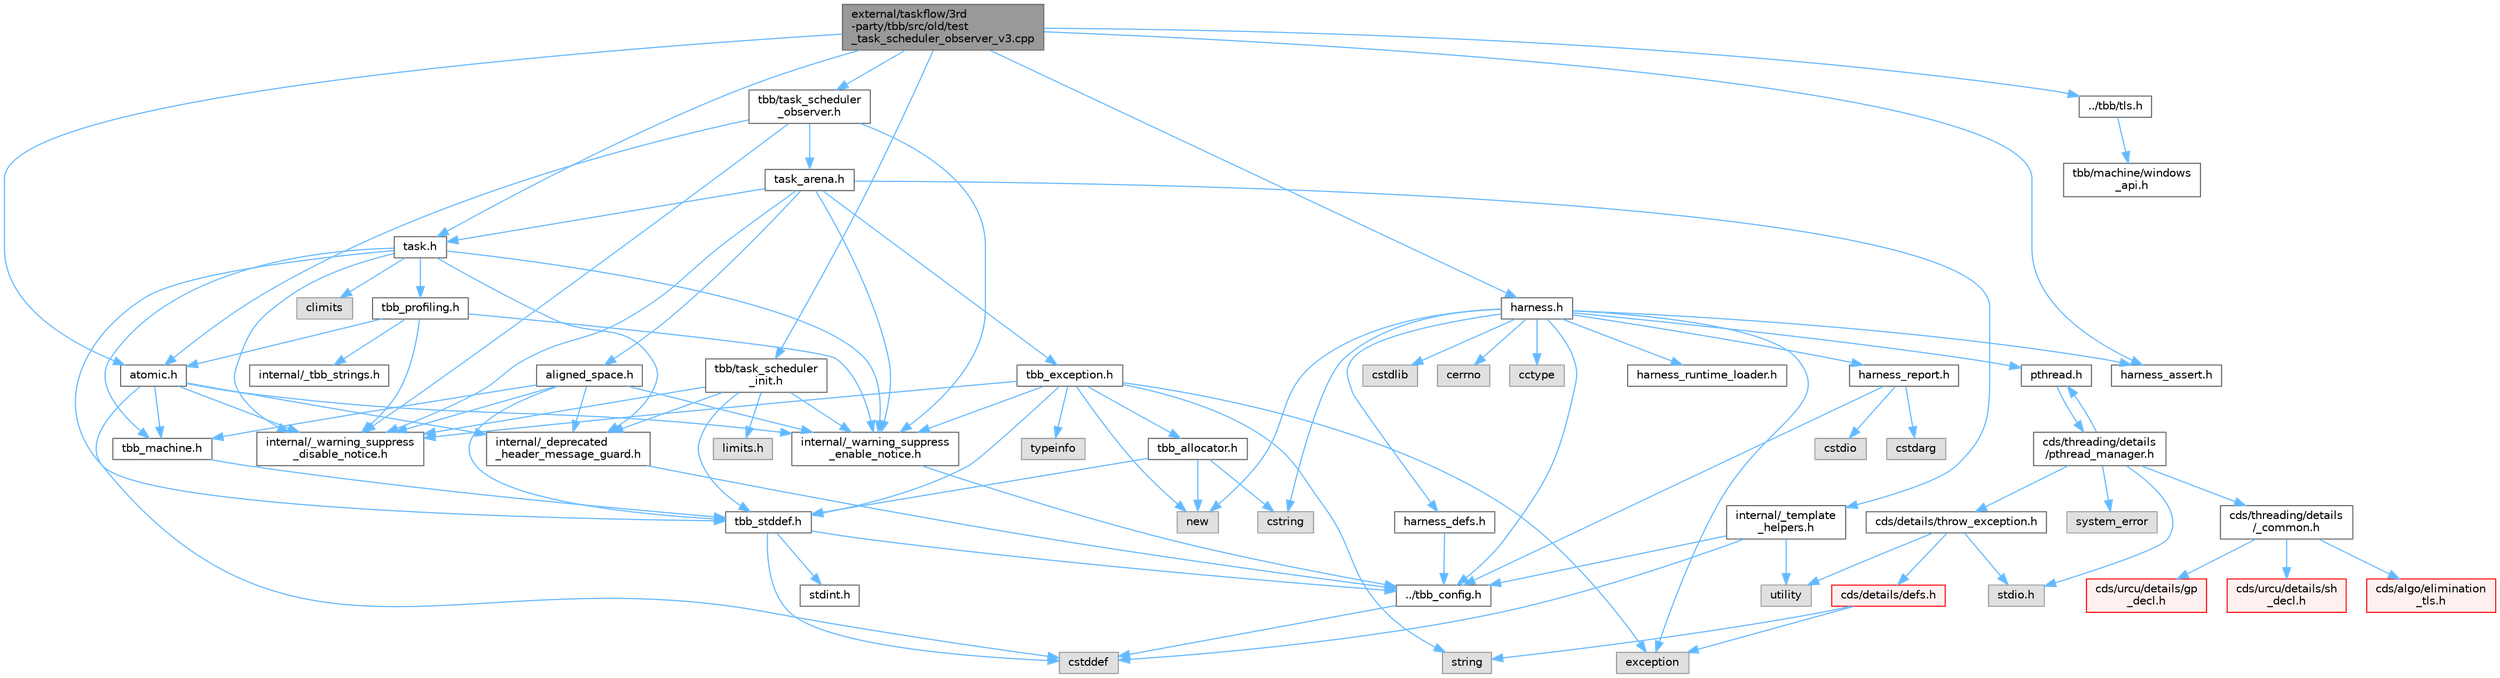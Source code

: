 digraph "external/taskflow/3rd-party/tbb/src/old/test_task_scheduler_observer_v3.cpp"
{
 // LATEX_PDF_SIZE
  bgcolor="transparent";
  edge [fontname=Helvetica,fontsize=10,labelfontname=Helvetica,labelfontsize=10];
  node [fontname=Helvetica,fontsize=10,shape=box,height=0.2,width=0.4];
  Node1 [id="Node000001",label="external/taskflow/3rd\l-party/tbb/src/old/test\l_task_scheduler_observer_v3.cpp",height=0.2,width=0.4,color="gray40", fillcolor="grey60", style="filled", fontcolor="black",tooltip=" "];
  Node1 -> Node2 [id="edge96_Node000001_Node000002",color="steelblue1",style="solid",tooltip=" "];
  Node2 [id="Node000002",label="tbb/task_scheduler\l_observer.h",height=0.2,width=0.4,color="grey40", fillcolor="white", style="filled",URL="$task__scheduler__observer_8h.html",tooltip=" "];
  Node2 -> Node3 [id="edge97_Node000002_Node000003",color="steelblue1",style="solid",tooltip=" "];
  Node3 [id="Node000003",label="internal/_warning_suppress\l_enable_notice.h",height=0.2,width=0.4,color="grey40", fillcolor="white", style="filled",URL="$__warning__suppress__enable__notice_8h.html",tooltip=" "];
  Node3 -> Node4 [id="edge98_Node000003_Node000004",color="steelblue1",style="solid",tooltip=" "];
  Node4 [id="Node000004",label="../tbb_config.h",height=0.2,width=0.4,color="grey40", fillcolor="white", style="filled",URL="$tbb__config_8h.html",tooltip=" "];
  Node4 -> Node5 [id="edge99_Node000004_Node000005",color="steelblue1",style="solid",tooltip=" "];
  Node5 [id="Node000005",label="cstddef",height=0.2,width=0.4,color="grey60", fillcolor="#E0E0E0", style="filled",tooltip=" "];
  Node2 -> Node6 [id="edge100_Node000002_Node000006",color="steelblue1",style="solid",tooltip=" "];
  Node6 [id="Node000006",label="atomic.h",height=0.2,width=0.4,color="grey40", fillcolor="white", style="filled",URL="$external_2taskflow_23rd-party_2tbb_2include_2tbb_2atomic_8h.html",tooltip=" "];
  Node6 -> Node7 [id="edge101_Node000006_Node000007",color="steelblue1",style="solid",tooltip=" "];
  Node7 [id="Node000007",label="internal/_deprecated\l_header_message_guard.h",height=0.2,width=0.4,color="grey40", fillcolor="white", style="filled",URL="$__deprecated__header__message__guard_8h.html",tooltip=" "];
  Node7 -> Node4 [id="edge102_Node000007_Node000004",color="steelblue1",style="solid",tooltip=" "];
  Node6 -> Node3 [id="edge103_Node000006_Node000003",color="steelblue1",style="solid",tooltip=" "];
  Node6 -> Node5 [id="edge104_Node000006_Node000005",color="steelblue1",style="solid",tooltip=" "];
  Node6 -> Node8 [id="edge105_Node000006_Node000008",color="steelblue1",style="solid",tooltip=" "];
  Node8 [id="Node000008",label="tbb_machine.h",height=0.2,width=0.4,color="grey40", fillcolor="white", style="filled",URL="$tbb__machine_8h.html",tooltip=" "];
  Node8 -> Node9 [id="edge106_Node000008_Node000009",color="steelblue1",style="solid",tooltip=" "];
  Node9 [id="Node000009",label="tbb_stddef.h",height=0.2,width=0.4,color="grey40", fillcolor="white", style="filled",URL="$tbb__stddef_8h.html",tooltip=" "];
  Node9 -> Node4 [id="edge107_Node000009_Node000004",color="steelblue1",style="solid",tooltip=" "];
  Node9 -> Node5 [id="edge108_Node000009_Node000005",color="steelblue1",style="solid",tooltip=" "];
  Node9 -> Node10 [id="edge109_Node000009_Node000010",color="steelblue1",style="solid",tooltip=" "];
  Node10 [id="Node000010",label="stdint.h",height=0.2,width=0.4,color="grey40", fillcolor="white", style="filled",URL="$stdint_8h.html",tooltip=" "];
  Node6 -> Node11 [id="edge110_Node000006_Node000011",color="steelblue1",style="solid",tooltip=" "];
  Node11 [id="Node000011",label="internal/_warning_suppress\l_disable_notice.h",height=0.2,width=0.4,color="grey40", fillcolor="white", style="filled",URL="$__warning__suppress__disable__notice_8h.html",tooltip=" "];
  Node2 -> Node12 [id="edge111_Node000002_Node000012",color="steelblue1",style="solid",tooltip=" "];
  Node12 [id="Node000012",label="task_arena.h",height=0.2,width=0.4,color="grey40", fillcolor="white", style="filled",URL="$task__arena_8h.html",tooltip=" "];
  Node12 -> Node3 [id="edge112_Node000012_Node000003",color="steelblue1",style="solid",tooltip=" "];
  Node12 -> Node13 [id="edge113_Node000012_Node000013",color="steelblue1",style="solid",tooltip=" "];
  Node13 [id="Node000013",label="task.h",height=0.2,width=0.4,color="grey40", fillcolor="white", style="filled",URL="$task_8h.html",tooltip=" "];
  Node13 -> Node7 [id="edge114_Node000013_Node000007",color="steelblue1",style="solid",tooltip=" "];
  Node13 -> Node3 [id="edge115_Node000013_Node000003",color="steelblue1",style="solid",tooltip=" "];
  Node13 -> Node9 [id="edge116_Node000013_Node000009",color="steelblue1",style="solid",tooltip=" "];
  Node13 -> Node8 [id="edge117_Node000013_Node000008",color="steelblue1",style="solid",tooltip=" "];
  Node13 -> Node14 [id="edge118_Node000013_Node000014",color="steelblue1",style="solid",tooltip=" "];
  Node14 [id="Node000014",label="tbb_profiling.h",height=0.2,width=0.4,color="grey40", fillcolor="white", style="filled",URL="$tbb__profiling_8h.html",tooltip=" "];
  Node14 -> Node3 [id="edge119_Node000014_Node000003",color="steelblue1",style="solid",tooltip=" "];
  Node14 -> Node15 [id="edge120_Node000014_Node000015",color="steelblue1",style="solid",tooltip=" "];
  Node15 [id="Node000015",label="internal/_tbb_strings.h",height=0.2,width=0.4,color="grey40", fillcolor="white", style="filled",URL="$__tbb__strings_8h.html",tooltip=" "];
  Node14 -> Node6 [id="edge121_Node000014_Node000006",color="steelblue1",style="solid",tooltip=" "];
  Node14 -> Node11 [id="edge122_Node000014_Node000011",color="steelblue1",style="solid",tooltip=" "];
  Node13 -> Node16 [id="edge123_Node000013_Node000016",color="steelblue1",style="solid",tooltip=" "];
  Node16 [id="Node000016",label="climits",height=0.2,width=0.4,color="grey60", fillcolor="#E0E0E0", style="filled",tooltip=" "];
  Node13 -> Node11 [id="edge124_Node000013_Node000011",color="steelblue1",style="solid",tooltip=" "];
  Node12 -> Node17 [id="edge125_Node000012_Node000017",color="steelblue1",style="solid",tooltip=" "];
  Node17 [id="Node000017",label="tbb_exception.h",height=0.2,width=0.4,color="grey40", fillcolor="white", style="filled",URL="$tbb__exception_8h.html",tooltip=" "];
  Node17 -> Node3 [id="edge126_Node000017_Node000003",color="steelblue1",style="solid",tooltip=" "];
  Node17 -> Node9 [id="edge127_Node000017_Node000009",color="steelblue1",style="solid",tooltip=" "];
  Node17 -> Node18 [id="edge128_Node000017_Node000018",color="steelblue1",style="solid",tooltip=" "];
  Node18 [id="Node000018",label="exception",height=0.2,width=0.4,color="grey60", fillcolor="#E0E0E0", style="filled",tooltip=" "];
  Node17 -> Node19 [id="edge129_Node000017_Node000019",color="steelblue1",style="solid",tooltip=" "];
  Node19 [id="Node000019",label="new",height=0.2,width=0.4,color="grey60", fillcolor="#E0E0E0", style="filled",tooltip=" "];
  Node17 -> Node20 [id="edge130_Node000017_Node000020",color="steelblue1",style="solid",tooltip=" "];
  Node20 [id="Node000020",label="string",height=0.2,width=0.4,color="grey60", fillcolor="#E0E0E0", style="filled",tooltip=" "];
  Node17 -> Node21 [id="edge131_Node000017_Node000021",color="steelblue1",style="solid",tooltip=" "];
  Node21 [id="Node000021",label="tbb_allocator.h",height=0.2,width=0.4,color="grey40", fillcolor="white", style="filled",URL="$tbb__allocator_8h.html",tooltip=" "];
  Node21 -> Node9 [id="edge132_Node000021_Node000009",color="steelblue1",style="solid",tooltip=" "];
  Node21 -> Node19 [id="edge133_Node000021_Node000019",color="steelblue1",style="solid",tooltip=" "];
  Node21 -> Node22 [id="edge134_Node000021_Node000022",color="steelblue1",style="solid",tooltip=" "];
  Node22 [id="Node000022",label="cstring",height=0.2,width=0.4,color="grey60", fillcolor="#E0E0E0", style="filled",tooltip=" "];
  Node17 -> Node23 [id="edge135_Node000017_Node000023",color="steelblue1",style="solid",tooltip=" "];
  Node23 [id="Node000023",label="typeinfo",height=0.2,width=0.4,color="grey60", fillcolor="#E0E0E0", style="filled",tooltip=" "];
  Node17 -> Node11 [id="edge136_Node000017_Node000011",color="steelblue1",style="solid",tooltip=" "];
  Node12 -> Node24 [id="edge137_Node000012_Node000024",color="steelblue1",style="solid",tooltip=" "];
  Node24 [id="Node000024",label="internal/_template\l_helpers.h",height=0.2,width=0.4,color="grey40", fillcolor="white", style="filled",URL="$__template__helpers_8h.html",tooltip=" "];
  Node24 -> Node25 [id="edge138_Node000024_Node000025",color="steelblue1",style="solid",tooltip=" "];
  Node25 [id="Node000025",label="utility",height=0.2,width=0.4,color="grey60", fillcolor="#E0E0E0", style="filled",tooltip=" "];
  Node24 -> Node5 [id="edge139_Node000024_Node000005",color="steelblue1",style="solid",tooltip=" "];
  Node24 -> Node4 [id="edge140_Node000024_Node000004",color="steelblue1",style="solid",tooltip=" "];
  Node12 -> Node26 [id="edge141_Node000012_Node000026",color="steelblue1",style="solid",tooltip=" "];
  Node26 [id="Node000026",label="aligned_space.h",height=0.2,width=0.4,color="grey40", fillcolor="white", style="filled",URL="$aligned__space_8h.html",tooltip=" "];
  Node26 -> Node7 [id="edge142_Node000026_Node000007",color="steelblue1",style="solid",tooltip=" "];
  Node26 -> Node3 [id="edge143_Node000026_Node000003",color="steelblue1",style="solid",tooltip=" "];
  Node26 -> Node9 [id="edge144_Node000026_Node000009",color="steelblue1",style="solid",tooltip=" "];
  Node26 -> Node8 [id="edge145_Node000026_Node000008",color="steelblue1",style="solid",tooltip=" "];
  Node26 -> Node11 [id="edge146_Node000026_Node000011",color="steelblue1",style="solid",tooltip=" "];
  Node12 -> Node11 [id="edge147_Node000012_Node000011",color="steelblue1",style="solid",tooltip=" "];
  Node2 -> Node11 [id="edge148_Node000002_Node000011",color="steelblue1",style="solid",tooltip=" "];
  Node1 -> Node27 [id="edge149_Node000001_Node000027",color="steelblue1",style="solid",tooltip=" "];
  Node27 [id="Node000027",label="harness_assert.h",height=0.2,width=0.4,color="grey40", fillcolor="white", style="filled",URL="$harness__assert_8h.html",tooltip=" "];
  Node1 -> Node6 [id="edge150_Node000001_Node000006",color="steelblue1",style="solid",tooltip=" "];
  Node1 -> Node28 [id="edge151_Node000001_Node000028",color="steelblue1",style="solid",tooltip=" "];
  Node28 [id="Node000028",label="../tbb/tls.h",height=0.2,width=0.4,color="grey40", fillcolor="white", style="filled",URL="$tls_8h.html",tooltip=" "];
  Node28 -> Node29 [id="edge152_Node000028_Node000029",color="steelblue1",style="solid",tooltip=" "];
  Node29 [id="Node000029",label="tbb/machine/windows\l_api.h",height=0.2,width=0.4,color="grey40", fillcolor="white", style="filled",URL="$windows__api_8h.html",tooltip=" "];
  Node1 -> Node13 [id="edge153_Node000001_Node000013",color="steelblue1",style="solid",tooltip=" "];
  Node1 -> Node30 [id="edge154_Node000001_Node000030",color="steelblue1",style="solid",tooltip=" "];
  Node30 [id="Node000030",label="tbb/task_scheduler\l_init.h",height=0.2,width=0.4,color="grey40", fillcolor="white", style="filled",URL="$task__scheduler__init_8h.html",tooltip=" "];
  Node30 -> Node7 [id="edge155_Node000030_Node000007",color="steelblue1",style="solid",tooltip=" "];
  Node30 -> Node3 [id="edge156_Node000030_Node000003",color="steelblue1",style="solid",tooltip=" "];
  Node30 -> Node9 [id="edge157_Node000030_Node000009",color="steelblue1",style="solid",tooltip=" "];
  Node30 -> Node31 [id="edge158_Node000030_Node000031",color="steelblue1",style="solid",tooltip=" "];
  Node31 [id="Node000031",label="limits.h",height=0.2,width=0.4,color="grey60", fillcolor="#E0E0E0", style="filled",tooltip=" "];
  Node30 -> Node11 [id="edge159_Node000030_Node000011",color="steelblue1",style="solid",tooltip=" "];
  Node1 -> Node32 [id="edge160_Node000001_Node000032",color="steelblue1",style="solid",tooltip=" "];
  Node32 [id="Node000032",label="harness.h",height=0.2,width=0.4,color="grey40", fillcolor="white", style="filled",URL="$harness_8h.html",tooltip=" "];
  Node32 -> Node4 [id="edge161_Node000032_Node000004",color="steelblue1",style="solid",tooltip=" "];
  Node32 -> Node33 [id="edge162_Node000032_Node000033",color="steelblue1",style="solid",tooltip=" "];
  Node33 [id="Node000033",label="harness_defs.h",height=0.2,width=0.4,color="grey40", fillcolor="white", style="filled",URL="$harness__defs_8h.html",tooltip=" "];
  Node33 -> Node4 [id="edge163_Node000033_Node000004",color="steelblue1",style="solid",tooltip=" "];
  Node32 -> Node34 [id="edge164_Node000032_Node000034",color="steelblue1",style="solid",tooltip=" "];
  Node34 [id="Node000034",label="cstdlib",height=0.2,width=0.4,color="grey60", fillcolor="#E0E0E0", style="filled",tooltip=" "];
  Node32 -> Node22 [id="edge165_Node000032_Node000022",color="steelblue1",style="solid",tooltip=" "];
  Node32 -> Node35 [id="edge166_Node000032_Node000035",color="steelblue1",style="solid",tooltip=" "];
  Node35 [id="Node000035",label="cerrno",height=0.2,width=0.4,color="grey60", fillcolor="#E0E0E0", style="filled",tooltip=" "];
  Node32 -> Node36 [id="edge167_Node000032_Node000036",color="steelblue1",style="solid",tooltip=" "];
  Node36 [id="Node000036",label="cctype",height=0.2,width=0.4,color="grey60", fillcolor="#E0E0E0", style="filled",tooltip=" "];
  Node32 -> Node19 [id="edge168_Node000032_Node000019",color="steelblue1",style="solid",tooltip=" "];
  Node32 -> Node37 [id="edge169_Node000032_Node000037",color="steelblue1",style="solid",tooltip=" "];
  Node37 [id="Node000037",label="pthread.h",height=0.2,width=0.4,color="grey40", fillcolor="white", style="filled",URL="$pthread_8h.html",tooltip=" "];
  Node37 -> Node38 [id="edge170_Node000037_Node000038",color="steelblue1",style="solid",tooltip=" "];
  Node38 [id="Node000038",label="cds/threading/details\l/pthread_manager.h",height=0.2,width=0.4,color="grey40", fillcolor="white", style="filled",URL="$pthread__manager_8h.html",tooltip=" "];
  Node38 -> Node39 [id="edge171_Node000038_Node000039",color="steelblue1",style="solid",tooltip=" "];
  Node39 [id="Node000039",label="system_error",height=0.2,width=0.4,color="grey60", fillcolor="#E0E0E0", style="filled",tooltip=" "];
  Node38 -> Node40 [id="edge172_Node000038_Node000040",color="steelblue1",style="solid",tooltip=" "];
  Node40 [id="Node000040",label="stdio.h",height=0.2,width=0.4,color="grey60", fillcolor="#E0E0E0", style="filled",tooltip=" "];
  Node38 -> Node37 [id="edge173_Node000038_Node000037",color="steelblue1",style="solid",tooltip=" "];
  Node38 -> Node41 [id="edge174_Node000038_Node000041",color="steelblue1",style="solid",tooltip=" "];
  Node41 [id="Node000041",label="cds/threading/details\l/_common.h",height=0.2,width=0.4,color="grey40", fillcolor="white", style="filled",URL="$__common_8h.html",tooltip=" "];
  Node41 -> Node42 [id="edge175_Node000041_Node000042",color="steelblue1",style="solid",tooltip=" "];
  Node42 [id="Node000042",label="cds/urcu/details/gp\l_decl.h",height=0.2,width=0.4,color="red", fillcolor="#FFF0F0", style="filled",URL="$gp__decl_8h.html",tooltip=" "];
  Node41 -> Node77 [id="edge176_Node000041_Node000077",color="steelblue1",style="solid",tooltip=" "];
  Node77 [id="Node000077",label="cds/urcu/details/sh\l_decl.h",height=0.2,width=0.4,color="red", fillcolor="#FFF0F0", style="filled",URL="$sh__decl_8h.html",tooltip=" "];
  Node41 -> Node78 [id="edge177_Node000041_Node000078",color="steelblue1",style="solid",tooltip=" "];
  Node78 [id="Node000078",label="cds/algo/elimination\l_tls.h",height=0.2,width=0.4,color="red", fillcolor="#FFF0F0", style="filled",URL="$elimination__tls_8h.html",tooltip=" "];
  Node38 -> Node72 [id="edge178_Node000038_Node000072",color="steelblue1",style="solid",tooltip=" "];
  Node72 [id="Node000072",label="cds/details/throw_exception.h",height=0.2,width=0.4,color="grey40", fillcolor="white", style="filled",URL="$throw__exception_8h.html",tooltip=" "];
  Node72 -> Node45 [id="edge179_Node000072_Node000045",color="steelblue1",style="solid",tooltip=" "];
  Node45 [id="Node000045",label="cds/details/defs.h",height=0.2,width=0.4,color="red", fillcolor="#FFF0F0", style="filled",URL="$details_2defs_8h.html",tooltip=" "];
  Node45 -> Node18 [id="edge180_Node000045_Node000018",color="steelblue1",style="solid",tooltip=" "];
  Node45 -> Node20 [id="edge181_Node000045_Node000020",color="steelblue1",style="solid",tooltip=" "];
  Node72 -> Node40 [id="edge182_Node000072_Node000040",color="steelblue1",style="solid",tooltip=" "];
  Node72 -> Node25 [id="edge183_Node000072_Node000025",color="steelblue1",style="solid",tooltip=" "];
  Node32 -> Node80 [id="edge184_Node000032_Node000080",color="steelblue1",style="solid",tooltip=" "];
  Node80 [id="Node000080",label="harness_runtime_loader.h",height=0.2,width=0.4,color="grey40", fillcolor="white", style="filled",URL="$harness__runtime__loader_8h.html",tooltip=" "];
  Node32 -> Node81 [id="edge185_Node000032_Node000081",color="steelblue1",style="solid",tooltip=" "];
  Node81 [id="Node000081",label="harness_report.h",height=0.2,width=0.4,color="grey40", fillcolor="white", style="filled",URL="$harness__report_8h.html",tooltip=" "];
  Node81 -> Node82 [id="edge186_Node000081_Node000082",color="steelblue1",style="solid",tooltip=" "];
  Node82 [id="Node000082",label="cstdio",height=0.2,width=0.4,color="grey60", fillcolor="#E0E0E0", style="filled",tooltip=" "];
  Node81 -> Node83 [id="edge187_Node000081_Node000083",color="steelblue1",style="solid",tooltip=" "];
  Node83 [id="Node000083",label="cstdarg",height=0.2,width=0.4,color="grey60", fillcolor="#E0E0E0", style="filled",tooltip=" "];
  Node81 -> Node4 [id="edge188_Node000081_Node000004",color="steelblue1",style="solid",tooltip=" "];
  Node32 -> Node18 [id="edge189_Node000032_Node000018",color="steelblue1",style="solid",tooltip=" "];
  Node32 -> Node27 [id="edge190_Node000032_Node000027",color="steelblue1",style="solid",tooltip=" "];
}
